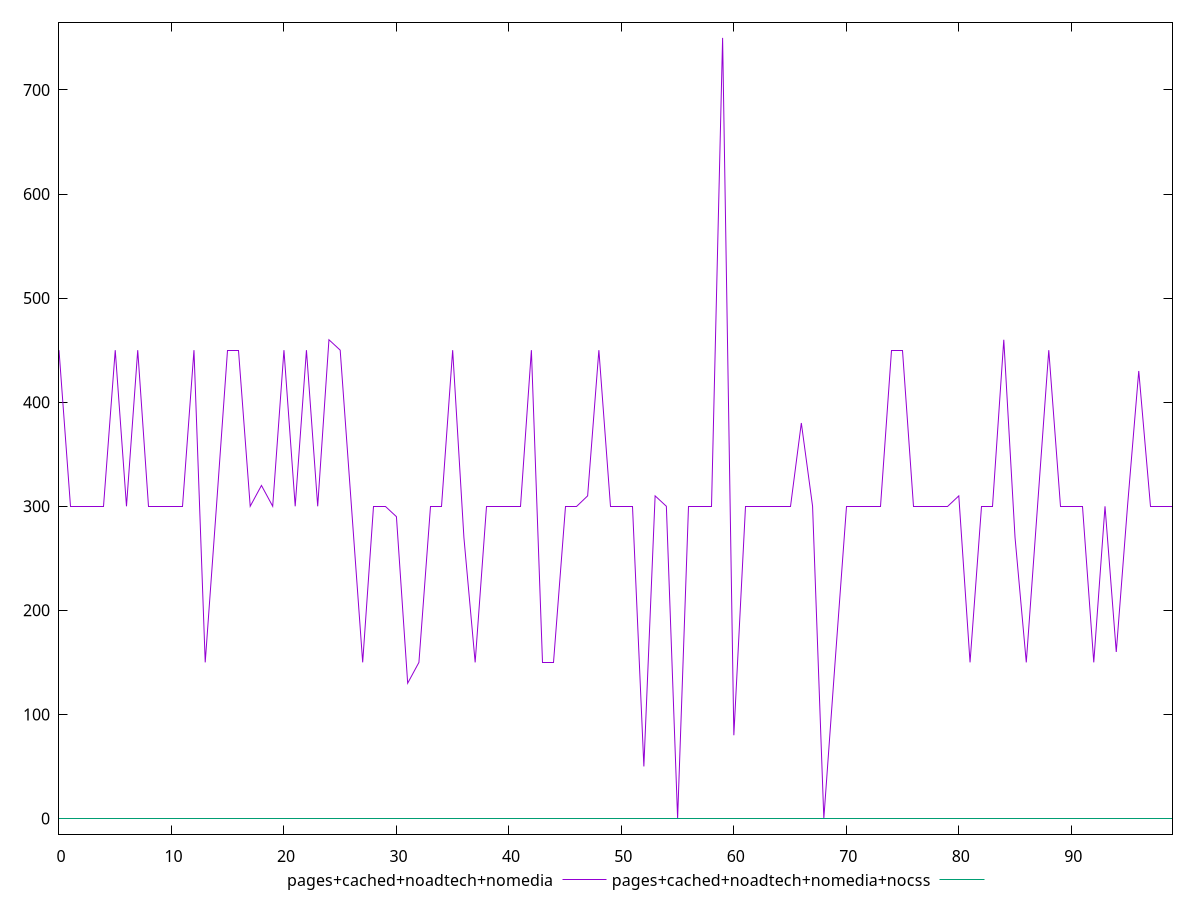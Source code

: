 reset

$pagesCachedNoadtechNomedia <<EOF
0 450
1 300
2 300
3 300
4 300
5 450
6 300
7 450
8 300
9 300
10 300
11 300
12 450
13 150
14 300
15 450
16 450
17 300
18 320
19 300
20 450
21 300
22 450
23 300
24 460
25 450
26 300
27 150
28 300
29 300
30 290
31 130
32 150
33 300
34 300
35 450
36 270
37 150
38 300
39 300
40 300
41 300
42 450
43 150
44 150
45 300
46 300
47 310
48 450
49 300
50 300
51 300
52 50
53 310
54 300
55 0
56 300
57 300
58 300
59 750
60 80
61 300
62 300
63 300
64 300
65 300
66 380
67 300
68 0
69 150
70 300
71 300
72 300
73 300
74 450
75 450
76 300
77 300
78 300
79 300
80 310
81 150
82 300
83 300
84 460
85 270
86 150
87 300
88 450
89 300
90 300
91 300
92 150
93 300
94 160
95 300
96 430
97 300
98 300
99 300
EOF

$pagesCachedNoadtechNomediaNocss <<EOF
0 0
1 0
2 0
3 0
4 0
5 0
6 0
7 0
8 0
9 0
10 0
11 0
12 0
13 0
14 0
15 0
16 0
17 0
18 0
19 0
20 0
21 0
22 0
23 0
24 0
25 0
26 0
27 0
28 0
29 0
30 0
31 0
32 0
33 0
34 0
35 0
36 0
37 0
38 0
39 0
40 0
41 0
42 0
43 0
44 0
45 0
46 0
47 0
48 0
49 0
50 0
51 0
52 0
53 0
54 0
55 0
56 0
57 0
58 0
59 0
60 0
61 0
62 0
63 0
64 0
65 0
66 0
67 0
68 0
69 0
70 0
71 0
72 0
73 0
74 0
75 0
76 0
77 0
78 0
79 0
80 0
81 0
82 0
83 0
84 0
85 0
86 0
87 0
88 0
89 0
90 0
91 0
92 0
93 0
94 0
95 0
96 0
97 0
98 0
99 0
EOF

set key outside below
set xrange [0:99]
set yrange [-15:765]
set trange [-15:765]
set terminal svg size 640, 520 enhanced background rgb 'white'
set output "report_00013_2021-02-09T12-04-24.940Z/unused-css-rules/comparison/line/3_vs_4.svg"

plot $pagesCachedNoadtechNomedia title "pages+cached+noadtech+nomedia" with line, \
     $pagesCachedNoadtechNomediaNocss title "pages+cached+noadtech+nomedia+nocss" with line

reset
